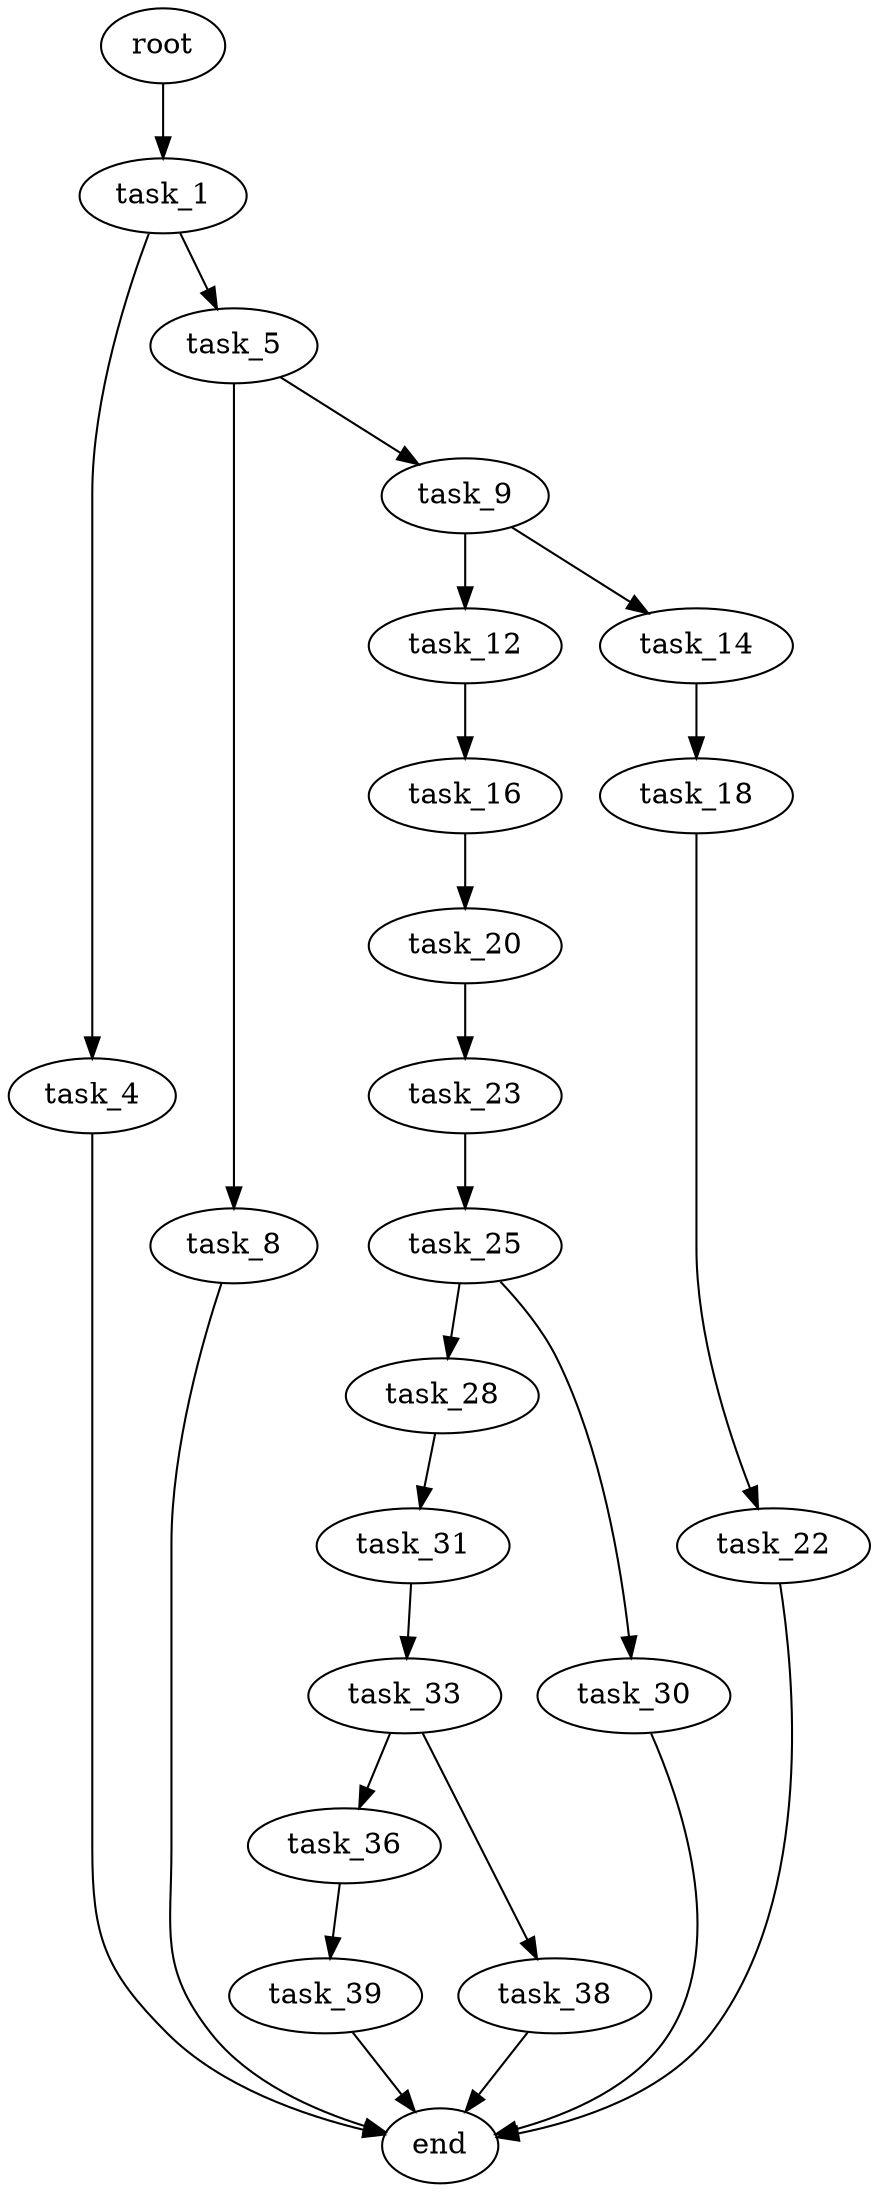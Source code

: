 digraph G {
  root [size="0.000000"];
  task_1 [size="32346712464.000000"];
  task_4 [size="6567692167.000000"];
  task_5 [size="68719476736.000000"];
  end [size="0.000000"];
  task_8 [size="578289587616.000000"];
  task_9 [size="165520616898.000000"];
  task_12 [size="549755813888.000000"];
  task_14 [size="21321472235.000000"];
  task_16 [size="45468675796.000000"];
  task_18 [size="652833343.000000"];
  task_20 [size="782757789696.000000"];
  task_22 [size="308567692974.000000"];
  task_23 [size="37622431320.000000"];
  task_25 [size="6858015725.000000"];
  task_28 [size="712129158277.000000"];
  task_30 [size="611317740806.000000"];
  task_31 [size="68719476736.000000"];
  task_33 [size="7738765518.000000"];
  task_36 [size="188107163466.000000"];
  task_38 [size="46629837317.000000"];
  task_39 [size="16187190142.000000"];

  root -> task_1 [size="1.000000"];
  task_1 -> task_4 [size="134217728.000000"];
  task_1 -> task_5 [size="134217728.000000"];
  task_4 -> end [size="1.000000"];
  task_5 -> task_8 [size="134217728.000000"];
  task_5 -> task_9 [size="134217728.000000"];
  task_8 -> end [size="1.000000"];
  task_9 -> task_12 [size="411041792.000000"];
  task_9 -> task_14 [size="411041792.000000"];
  task_12 -> task_16 [size="536870912.000000"];
  task_14 -> task_18 [size="411041792.000000"];
  task_16 -> task_20 [size="33554432.000000"];
  task_18 -> task_22 [size="33554432.000000"];
  task_20 -> task_23 [size="679477248.000000"];
  task_22 -> end [size="1.000000"];
  task_23 -> task_25 [size="75497472.000000"];
  task_25 -> task_28 [size="838860800.000000"];
  task_25 -> task_30 [size="838860800.000000"];
  task_28 -> task_31 [size="838860800.000000"];
  task_30 -> end [size="1.000000"];
  task_31 -> task_33 [size="134217728.000000"];
  task_33 -> task_36 [size="134217728.000000"];
  task_33 -> task_38 [size="134217728.000000"];
  task_36 -> task_39 [size="838860800.000000"];
  task_38 -> end [size="1.000000"];
  task_39 -> end [size="1.000000"];
}
